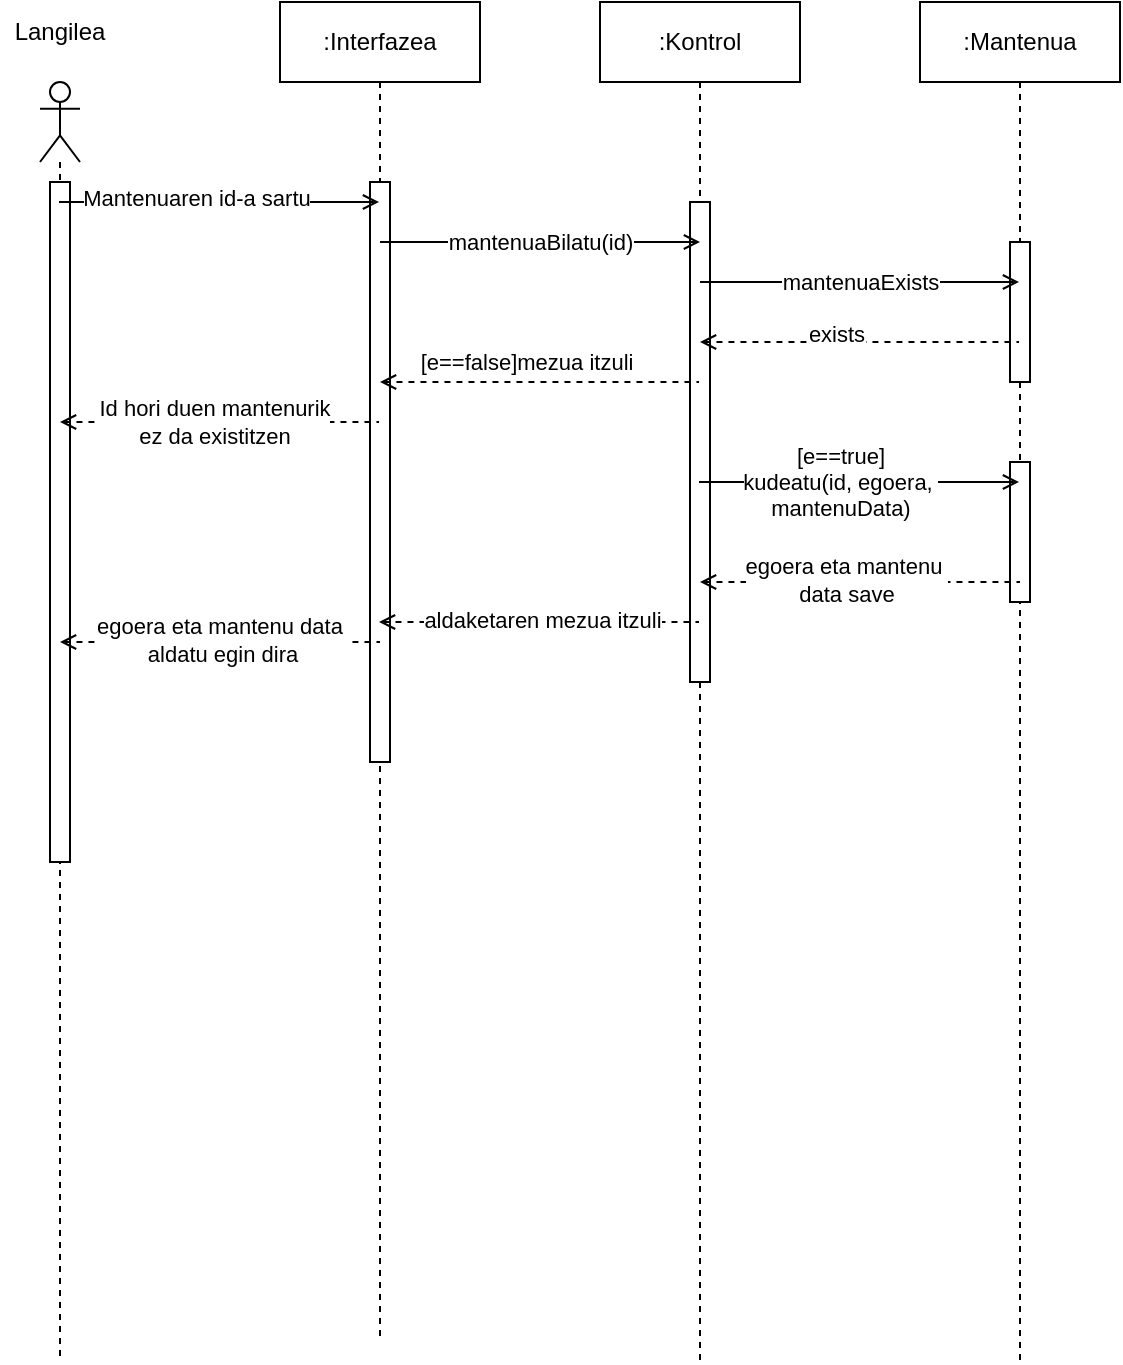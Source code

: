 <mxfile version="26.1.1">
  <diagram name="Página-1" id="GAmBX5XdB7C1Lb6O9oHI">
    <mxGraphModel dx="1050" dy="557" grid="1" gridSize="10" guides="1" tooltips="1" connect="1" arrows="1" fold="1" page="1" pageScale="1" pageWidth="827" pageHeight="1169" math="0" shadow="0">
      <root>
        <mxCell id="0" />
        <mxCell id="1" parent="0" />
        <mxCell id="_7Mrup7gPq9dJxEVc8V3-1" value="" style="shape=umlLifeline;perimeter=lifelinePerimeter;whiteSpace=wrap;html=1;container=1;dropTarget=0;collapsible=0;recursiveResize=0;outlineConnect=0;portConstraint=eastwest;newEdgeStyle={&quot;curved&quot;:0,&quot;rounded&quot;:0};participant=umlActor;" vertex="1" parent="1">
          <mxGeometry x="60" y="160" width="20" height="640" as="geometry" />
        </mxCell>
        <mxCell id="_7Mrup7gPq9dJxEVc8V3-29" value="" style="html=1;points=[[0,0,0,0,5],[0,1,0,0,-5],[1,0,0,0,5],[1,1,0,0,-5]];perimeter=orthogonalPerimeter;outlineConnect=0;targetShapes=umlLifeline;portConstraint=eastwest;newEdgeStyle={&quot;curved&quot;:0,&quot;rounded&quot;:0};" vertex="1" parent="_7Mrup7gPq9dJxEVc8V3-1">
          <mxGeometry x="5" y="50" width="10" height="340" as="geometry" />
        </mxCell>
        <mxCell id="_7Mrup7gPq9dJxEVc8V3-2" value="Langilea" style="text;html=1;align=center;verticalAlign=middle;whiteSpace=wrap;rounded=0;" vertex="1" parent="1">
          <mxGeometry x="40" y="120" width="60" height="30" as="geometry" />
        </mxCell>
        <mxCell id="_7Mrup7gPq9dJxEVc8V3-3" value=":Interfazea" style="shape=umlLifeline;perimeter=lifelinePerimeter;whiteSpace=wrap;html=1;container=1;dropTarget=0;collapsible=0;recursiveResize=0;outlineConnect=0;portConstraint=eastwest;newEdgeStyle={&quot;curved&quot;:0,&quot;rounded&quot;:0};" vertex="1" parent="1">
          <mxGeometry x="180" y="120" width="100" height="670" as="geometry" />
        </mxCell>
        <mxCell id="_7Mrup7gPq9dJxEVc8V3-30" value="" style="html=1;points=[[0,0,0,0,5],[0,1,0,0,-5],[1,0,0,0,5],[1,1,0,0,-5]];perimeter=orthogonalPerimeter;outlineConnect=0;targetShapes=umlLifeline;portConstraint=eastwest;newEdgeStyle={&quot;curved&quot;:0,&quot;rounded&quot;:0};" vertex="1" parent="_7Mrup7gPq9dJxEVc8V3-3">
          <mxGeometry x="45" y="90" width="10" height="290" as="geometry" />
        </mxCell>
        <mxCell id="_7Mrup7gPq9dJxEVc8V3-4" value=":Kontrol" style="shape=umlLifeline;perimeter=lifelinePerimeter;whiteSpace=wrap;html=1;container=1;dropTarget=0;collapsible=0;recursiveResize=0;outlineConnect=0;portConstraint=eastwest;newEdgeStyle={&quot;curved&quot;:0,&quot;rounded&quot;:0};" vertex="1" parent="1">
          <mxGeometry x="340" y="120" width="100" height="680" as="geometry" />
        </mxCell>
        <mxCell id="_7Mrup7gPq9dJxEVc8V3-31" value="" style="html=1;points=[[0,0,0,0,5],[0,1,0,0,-5],[1,0,0,0,5],[1,1,0,0,-5]];perimeter=orthogonalPerimeter;outlineConnect=0;targetShapes=umlLifeline;portConstraint=eastwest;newEdgeStyle={&quot;curved&quot;:0,&quot;rounded&quot;:0};" vertex="1" parent="_7Mrup7gPq9dJxEVc8V3-4">
          <mxGeometry x="45" y="100" width="10" height="240" as="geometry" />
        </mxCell>
        <mxCell id="_7Mrup7gPq9dJxEVc8V3-5" value=":Mantenua" style="shape=umlLifeline;perimeter=lifelinePerimeter;whiteSpace=wrap;html=1;container=1;dropTarget=0;collapsible=0;recursiveResize=0;outlineConnect=0;portConstraint=eastwest;newEdgeStyle={&quot;curved&quot;:0,&quot;rounded&quot;:0};" vertex="1" parent="1">
          <mxGeometry x="500" y="120" width="100" height="680" as="geometry" />
        </mxCell>
        <mxCell id="_7Mrup7gPq9dJxEVc8V3-32" value="" style="html=1;points=[[0,0,0,0,5],[0,1,0,0,-5],[1,0,0,0,5],[1,1,0,0,-5]];perimeter=orthogonalPerimeter;outlineConnect=0;targetShapes=umlLifeline;portConstraint=eastwest;newEdgeStyle={&quot;curved&quot;:0,&quot;rounded&quot;:0};" vertex="1" parent="_7Mrup7gPq9dJxEVc8V3-5">
          <mxGeometry x="45" y="120" width="10" height="70" as="geometry" />
        </mxCell>
        <mxCell id="_7Mrup7gPq9dJxEVc8V3-33" value="" style="html=1;points=[[0,0,0,0,5],[0,1,0,0,-5],[1,0,0,0,5],[1,1,0,0,-5]];perimeter=orthogonalPerimeter;outlineConnect=0;targetShapes=umlLifeline;portConstraint=eastwest;newEdgeStyle={&quot;curved&quot;:0,&quot;rounded&quot;:0};" vertex="1" parent="_7Mrup7gPq9dJxEVc8V3-5">
          <mxGeometry x="45" y="230" width="10" height="70" as="geometry" />
        </mxCell>
        <mxCell id="_7Mrup7gPq9dJxEVc8V3-6" value="" style="endArrow=open;html=1;rounded=0;endFill=0;" edge="1" parent="1">
          <mxGeometry width="50" height="50" relative="1" as="geometry">
            <mxPoint x="69.5" y="220" as="sourcePoint" />
            <mxPoint x="229.5" y="220" as="targetPoint" />
          </mxGeometry>
        </mxCell>
        <mxCell id="_7Mrup7gPq9dJxEVc8V3-7" value="Mantenuaren id-a sartu" style="edgeLabel;html=1;align=center;verticalAlign=middle;resizable=0;points=[];" vertex="1" connectable="0" parent="_7Mrup7gPq9dJxEVc8V3-6">
          <mxGeometry x="-0.149" y="2" relative="1" as="geometry">
            <mxPoint as="offset" />
          </mxGeometry>
        </mxCell>
        <mxCell id="_7Mrup7gPq9dJxEVc8V3-8" value="" style="endArrow=open;html=1;rounded=0;endFill=0;" edge="1" parent="1">
          <mxGeometry width="50" height="50" relative="1" as="geometry">
            <mxPoint x="230" y="240" as="sourcePoint" />
            <mxPoint x="390" y="240" as="targetPoint" />
          </mxGeometry>
        </mxCell>
        <mxCell id="_7Mrup7gPq9dJxEVc8V3-9" value="mantenuaBilatu(id)" style="edgeLabel;html=1;align=center;verticalAlign=middle;resizable=0;points=[];" vertex="1" connectable="0" parent="_7Mrup7gPq9dJxEVc8V3-8">
          <mxGeometry x="-0.005" relative="1" as="geometry">
            <mxPoint as="offset" />
          </mxGeometry>
        </mxCell>
        <mxCell id="_7Mrup7gPq9dJxEVc8V3-10" value="" style="endArrow=open;html=1;rounded=0;endFill=0;" edge="1" parent="1">
          <mxGeometry width="50" height="50" relative="1" as="geometry">
            <mxPoint x="390" y="260" as="sourcePoint" />
            <mxPoint x="549.5" y="260" as="targetPoint" />
          </mxGeometry>
        </mxCell>
        <mxCell id="_7Mrup7gPq9dJxEVc8V3-11" value="mantenuaExists" style="edgeLabel;html=1;align=center;verticalAlign=middle;resizable=0;points=[];" vertex="1" connectable="0" parent="_7Mrup7gPq9dJxEVc8V3-10">
          <mxGeometry x="-0.177" y="-5" relative="1" as="geometry">
            <mxPoint x="14" y="-5" as="offset" />
          </mxGeometry>
        </mxCell>
        <mxCell id="_7Mrup7gPq9dJxEVc8V3-12" value="" style="endArrow=none;dashed=1;html=1;rounded=0;startArrow=open;startFill=0;" edge="1" parent="1" source="_7Mrup7gPq9dJxEVc8V3-4">
          <mxGeometry width="50" height="50" relative="1" as="geometry">
            <mxPoint x="400" y="290" as="sourcePoint" />
            <mxPoint x="549.5" y="290" as="targetPoint" />
          </mxGeometry>
        </mxCell>
        <mxCell id="_7Mrup7gPq9dJxEVc8V3-13" value="exists" style="edgeLabel;html=1;align=center;verticalAlign=middle;resizable=0;points=[];" vertex="1" connectable="0" parent="_7Mrup7gPq9dJxEVc8V3-12">
          <mxGeometry x="-0.149" y="4" relative="1" as="geometry">
            <mxPoint as="offset" />
          </mxGeometry>
        </mxCell>
        <mxCell id="_7Mrup7gPq9dJxEVc8V3-14" value="" style="endArrow=none;dashed=1;html=1;rounded=0;startArrow=open;startFill=0;" edge="1" parent="1">
          <mxGeometry width="50" height="50" relative="1" as="geometry">
            <mxPoint x="230" y="310" as="sourcePoint" />
            <mxPoint x="389.5" y="310" as="targetPoint" />
          </mxGeometry>
        </mxCell>
        <mxCell id="_7Mrup7gPq9dJxEVc8V3-16" value="[e==false]mezua itzuli" style="edgeLabel;html=1;align=center;verticalAlign=middle;resizable=0;points=[];" vertex="1" connectable="0" parent="_7Mrup7gPq9dJxEVc8V3-14">
          <mxGeometry x="-0.09" y="-4" relative="1" as="geometry">
            <mxPoint y="-14" as="offset" />
          </mxGeometry>
        </mxCell>
        <mxCell id="_7Mrup7gPq9dJxEVc8V3-17" value="" style="endArrow=none;dashed=1;html=1;rounded=0;startArrow=open;startFill=0;" edge="1" parent="1">
          <mxGeometry width="50" height="50" relative="1" as="geometry">
            <mxPoint x="70" y="330" as="sourcePoint" />
            <mxPoint x="229.5" y="330" as="targetPoint" />
          </mxGeometry>
        </mxCell>
        <mxCell id="_7Mrup7gPq9dJxEVc8V3-19" value="Id hori duen mantenurik&lt;div&gt;ez da existitzen&lt;/div&gt;" style="edgeLabel;html=1;align=center;verticalAlign=middle;resizable=0;points=[];" vertex="1" connectable="0" parent="_7Mrup7gPq9dJxEVc8V3-17">
          <mxGeometry x="-0.04" relative="1" as="geometry">
            <mxPoint as="offset" />
          </mxGeometry>
        </mxCell>
        <mxCell id="_7Mrup7gPq9dJxEVc8V3-20" value="" style="endArrow=open;html=1;rounded=0;endFill=0;" edge="1" parent="1">
          <mxGeometry width="50" height="50" relative="1" as="geometry">
            <mxPoint x="389.5" y="360" as="sourcePoint" />
            <mxPoint x="549.5" y="360" as="targetPoint" />
          </mxGeometry>
        </mxCell>
        <mxCell id="_7Mrup7gPq9dJxEVc8V3-21" value="[e==true]&lt;div&gt;kudeatu(id, egoera,&amp;nbsp;&lt;/div&gt;&lt;div&gt;mantenuData)&lt;/div&gt;" style="edgeLabel;html=1;align=center;verticalAlign=middle;resizable=0;points=[];" vertex="1" connectable="0" parent="_7Mrup7gPq9dJxEVc8V3-20">
          <mxGeometry x="-0.124" relative="1" as="geometry">
            <mxPoint as="offset" />
          </mxGeometry>
        </mxCell>
        <mxCell id="_7Mrup7gPq9dJxEVc8V3-23" value="" style="endArrow=none;dashed=1;html=1;rounded=0;startArrow=open;startFill=0;" edge="1" parent="1">
          <mxGeometry width="50" height="50" relative="1" as="geometry">
            <mxPoint x="390" y="410" as="sourcePoint" />
            <mxPoint x="550" y="410" as="targetPoint" />
          </mxGeometry>
        </mxCell>
        <mxCell id="_7Mrup7gPq9dJxEVc8V3-24" value="egoera eta mantenu&amp;nbsp;&lt;div&gt;data save&lt;/div&gt;" style="edgeLabel;html=1;align=center;verticalAlign=middle;resizable=0;points=[];" vertex="1" connectable="0" parent="_7Mrup7gPq9dJxEVc8V3-23">
          <mxGeometry x="-0.092" y="1" relative="1" as="geometry">
            <mxPoint as="offset" />
          </mxGeometry>
        </mxCell>
        <mxCell id="_7Mrup7gPq9dJxEVc8V3-25" value="" style="endArrow=none;dashed=1;html=1;rounded=0;startArrow=open;startFill=0;" edge="1" parent="1">
          <mxGeometry width="50" height="50" relative="1" as="geometry">
            <mxPoint x="229.5" y="430" as="sourcePoint" />
            <mxPoint x="389.5" y="430" as="targetPoint" />
          </mxGeometry>
        </mxCell>
        <mxCell id="_7Mrup7gPq9dJxEVc8V3-26" value="aldaketaren mezua itzuli" style="edgeLabel;html=1;align=center;verticalAlign=middle;resizable=0;points=[];" vertex="1" connectable="0" parent="_7Mrup7gPq9dJxEVc8V3-25">
          <mxGeometry x="-0.074" y="1" relative="1" as="geometry">
            <mxPoint x="7" as="offset" />
          </mxGeometry>
        </mxCell>
        <mxCell id="_7Mrup7gPq9dJxEVc8V3-27" value="" style="endArrow=none;dashed=1;html=1;rounded=0;startArrow=open;startFill=0;" edge="1" parent="1">
          <mxGeometry width="50" height="50" relative="1" as="geometry">
            <mxPoint x="70" y="440" as="sourcePoint" />
            <mxPoint x="230" y="440" as="targetPoint" />
          </mxGeometry>
        </mxCell>
        <mxCell id="_7Mrup7gPq9dJxEVc8V3-28" value="egoera eta mantenu data&amp;nbsp;&lt;div&gt;aldatu egin dira&lt;/div&gt;" style="edgeLabel;html=1;align=center;verticalAlign=middle;resizable=0;points=[];" vertex="1" connectable="0" parent="_7Mrup7gPq9dJxEVc8V3-27">
          <mxGeometry x="-0.074" y="1" relative="1" as="geometry">
            <mxPoint x="7" as="offset" />
          </mxGeometry>
        </mxCell>
      </root>
    </mxGraphModel>
  </diagram>
</mxfile>
